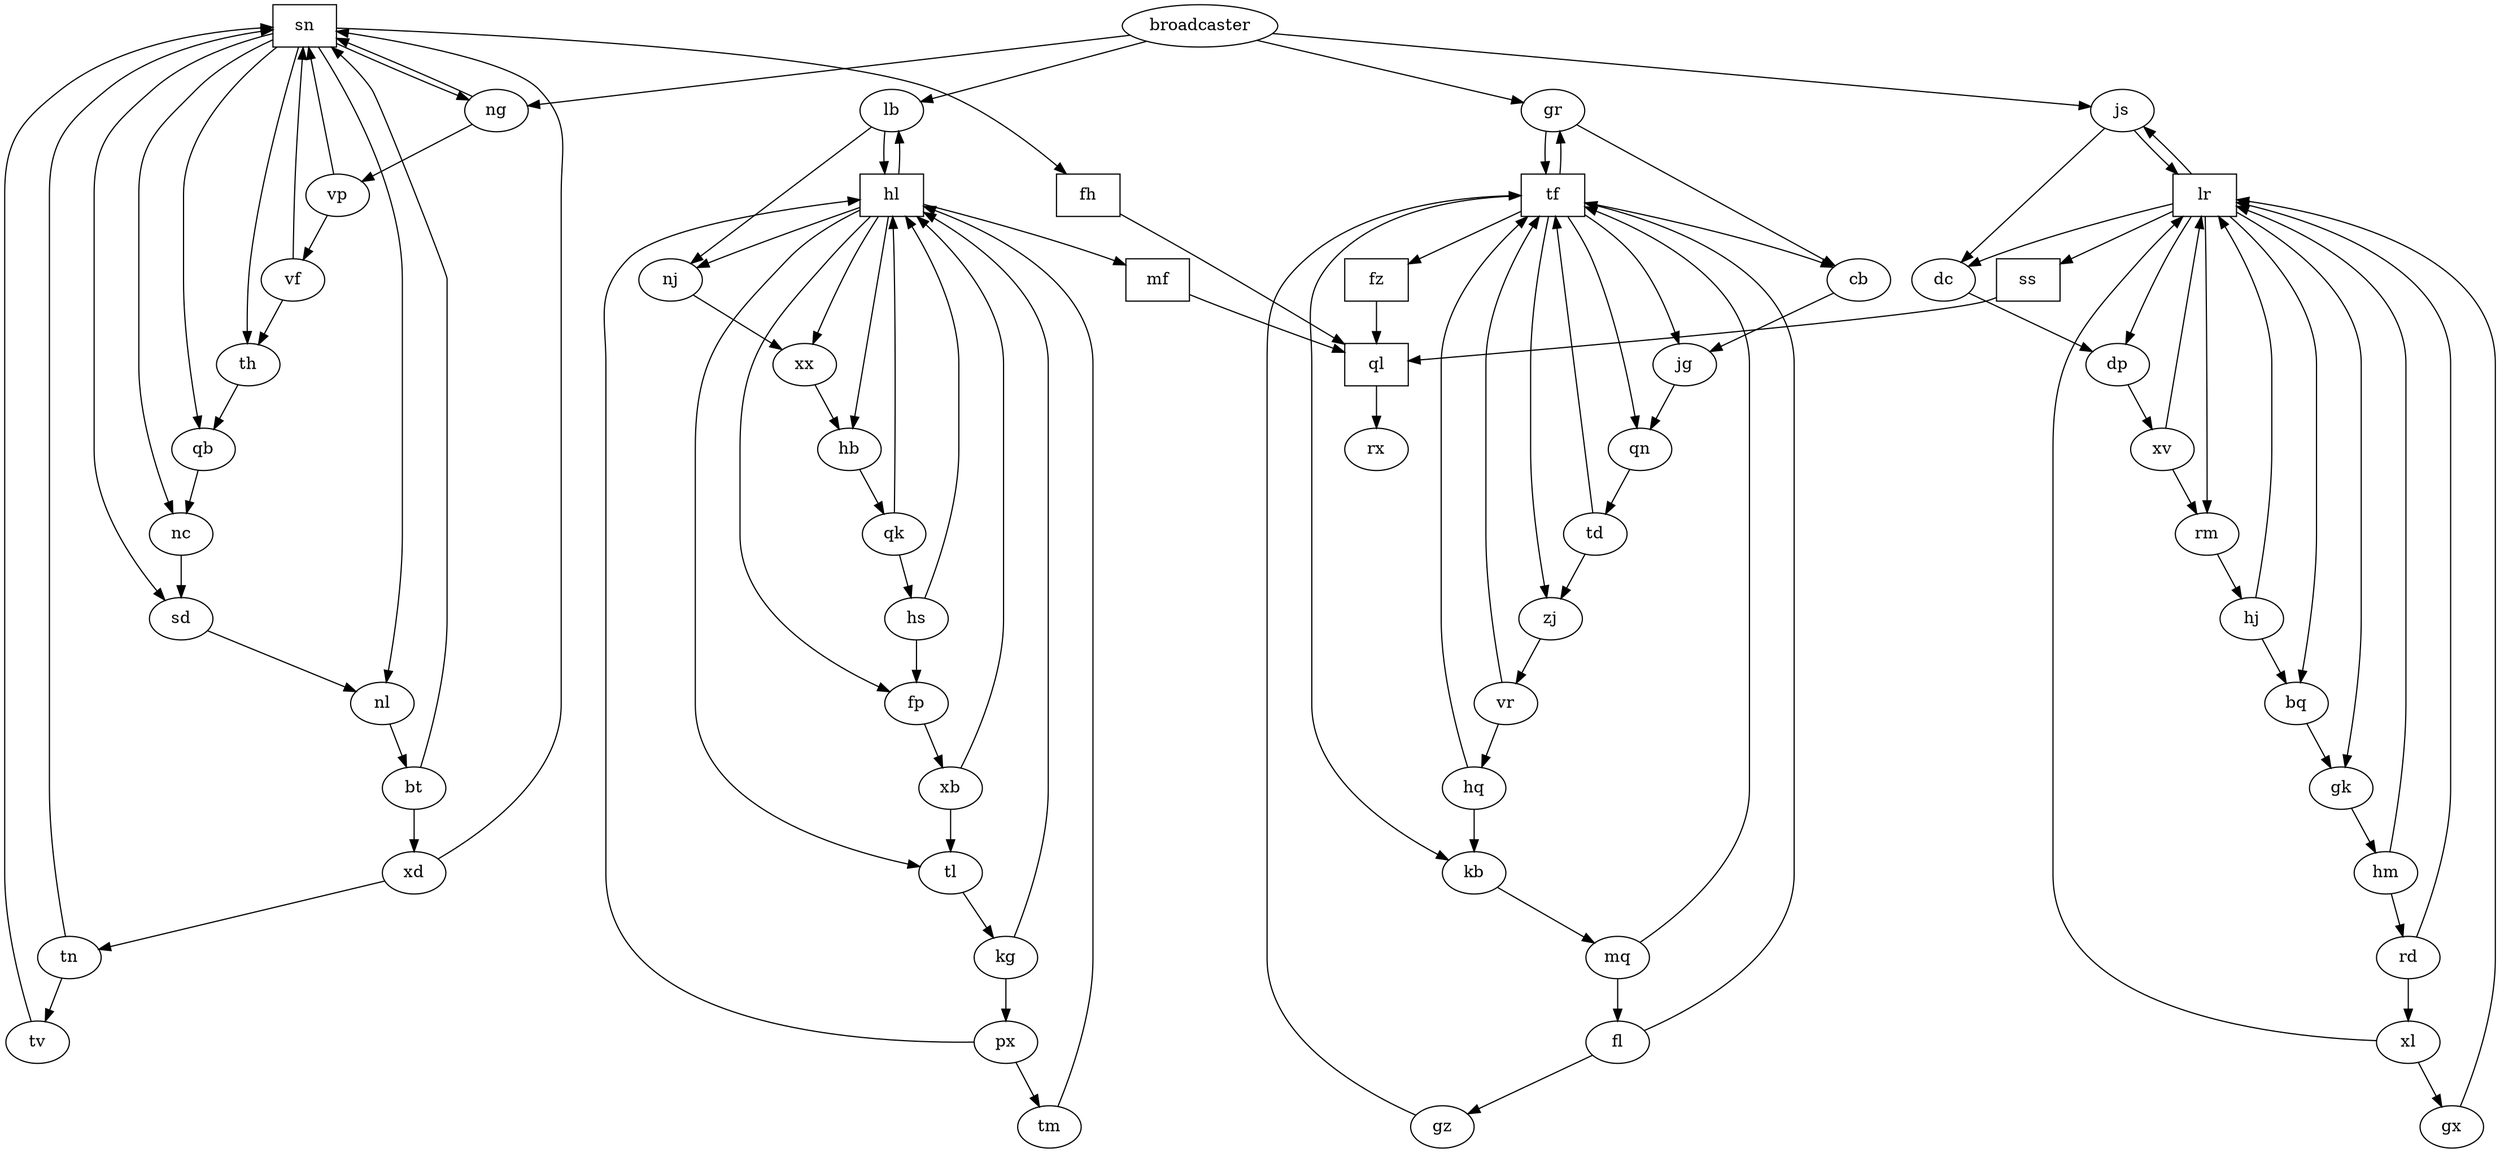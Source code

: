 digraph G {
    {
ql [shape=rect]
lr [shape=rect]
hl [shape=rect]
tf [shape=rect]
fh [shape=rect]
mf [shape=rect]
fz [shape=rect]
ss [shape=rect]
sn [shape=rect]
      }
fl -> {tf gz}
xb -> {hl tl}
mq -> {tf fl}
px -> {hl tm}
dp -> {xv}
broadcaster -> {js ng lb gr}
ql -> {rx}
gk -> {hm}
vp -> {vf sn}
fp -> {xb}
lr -> {ss rm dc js gk dp bq}
xl -> {gx lr}
xx -> {hb}
cb -> {jg}
hl -> {nj lb tl xx hb fp mf}
vr -> {tf hq}
bq -> {gk}
jg -> {qn}
hb -> {qk}
qk -> {hs hl}
gz -> {tf}
rm -> {hj}
tf -> {cb jg fz gr zj qn kb}
qn -> {td}
js -> {lr dc}
qb -> {nc}
zj -> {vr}
td -> {tf zj}
tl -> {kg}
gx -> {lr}
hm -> {lr rd}
fh -> {ql}
nj -> {xx}
hq -> {kb tf}
kg -> {px hl}
dc -> {dp}
vf -> {th sn}
mf -> {ql}
tm -> {hl}
fz -> {ql}
xd -> {tn sn}
ng -> {vp sn}
th -> {qb}
rd -> {xl lr}
bt -> {xd sn}
tv -> {sn}
nl -> {bt}
hs -> {fp hl}
xv -> {rm lr}
tn -> {sn tv}
hj -> {lr bq}
ss -> {ql}
sd -> {nl}
sn -> {sd fh th qb nl ng nc}
kb -> {mq}
lb -> {nj hl}
gr -> {tf cb}
nc -> {sd}
  }
